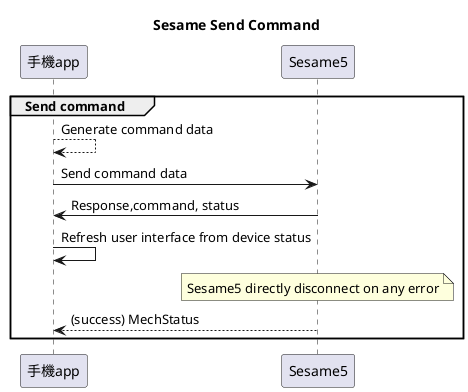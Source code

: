@startuml

title Sesame Send Command

participant 手機app
participant Sesame5

group Send command

手機app --> 手機app: Generate command data
手機app -> Sesame5: Send command data 
Sesame5 -> 手機app: Response,command, status 
手機app -> 手機app: Refresh user interface from device status

note over Sesame5: Sesame5 directly disconnect on any error
Sesame5 --> 手機app: (success) MechStatus
end

@enduml
